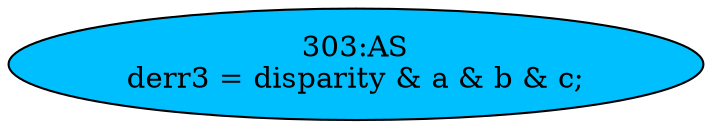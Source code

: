 strict digraph "" {
	node [label="\N"];
	"303:AS"	 [ast="<pyverilog.vparser.ast.Assign object at 0x7f14ceede790>",
		def_var="['derr3']",
		fillcolor=deepskyblue,
		label="303:AS
derr3 = disparity & a & b & c;",
		statements="[]",
		style=filled,
		typ=Assign,
		use_var="['disparity', 'a', 'b', 'c']"];
}
